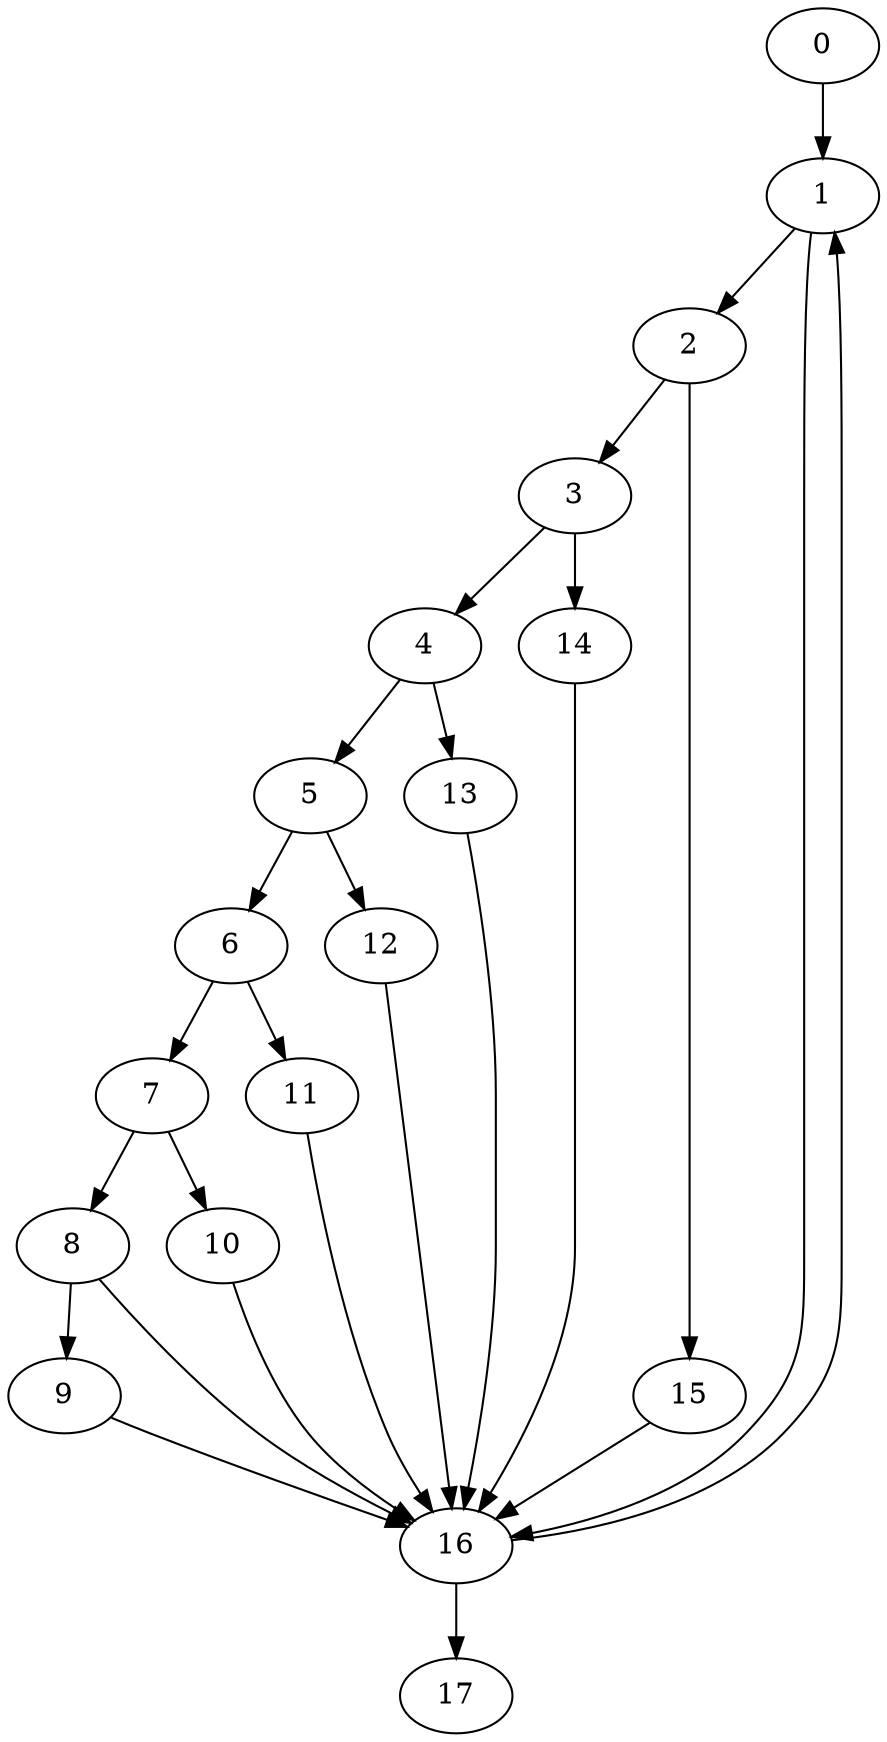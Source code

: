 digraph {
	0
	1
	2
	3
	4
	5
	6
	7
	8
	9
	10
	11
	12
	13
	14
	15
	16
	17
	1 -> 2
	2 -> 15
	16 -> 17
	0 -> 1
	16 -> 1
	2 -> 3
	3 -> 4
	6 -> 7
	7 -> 10
	6 -> 11
	5 -> 6
	7 -> 8
	8 -> 9
	5 -> 12
	4 -> 13
	14 -> 16
	15 -> 16
	8 -> 16
	12 -> 16
	10 -> 16
	11 -> 16
	13 -> 16
	1 -> 16
	9 -> 16
	4 -> 5
	3 -> 14
}
